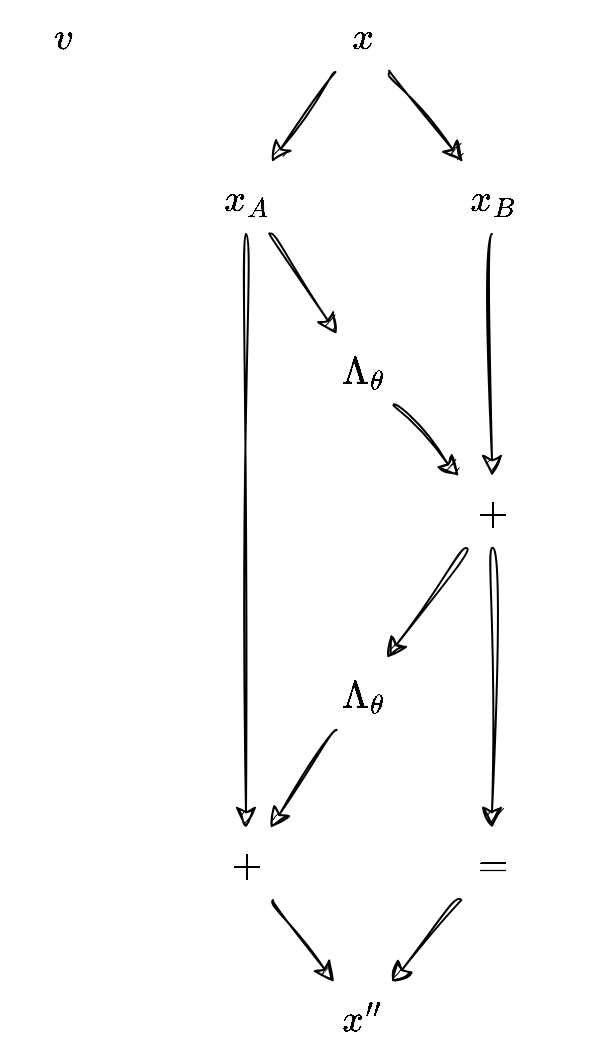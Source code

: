 <mxfile version="22.0.8" type="github">
  <diagram name="Page-1" id="N-ph5Ac-4gicPpuwLGdz">
    <mxGraphModel dx="1087" dy="804" grid="0" gridSize="10" guides="1" tooltips="1" connect="1" arrows="1" fold="1" page="0" pageScale="1" pageWidth="850" pageHeight="1100" math="1" shadow="0">
      <root>
        <mxCell id="0" />
        <mxCell id="1" parent="0" />
        <mxCell id="hT-kTI_gYKS62btYlZhu-3" value="\(v\)" style="text;html=1;align=center;verticalAlign=middle;resizable=0;points=[];autosize=1;strokeColor=none;fillColor=none;fontSize=20;fontFamily=Architects Daughter;" vertex="1" parent="1">
          <mxGeometry x="74" y="35" width="61" height="36" as="geometry" />
        </mxCell>
        <mxCell id="hT-kTI_gYKS62btYlZhu-10" style="edgeStyle=none;curved=1;rounded=0;sketch=1;hachureGap=4;jiggle=2;curveFitting=1;orthogonalLoop=1;jettySize=auto;html=1;fontFamily=Architects Daughter;fontSource=https%3A%2F%2Ffonts.googleapis.com%2Fcss%3Ffamily%3DArchitects%2BDaughter;fontSize=16;startSize=8;endSize=8;" edge="1" parent="1" source="hT-kTI_gYKS62btYlZhu-4" target="hT-kTI_gYKS62btYlZhu-5">
          <mxGeometry relative="1" as="geometry" />
        </mxCell>
        <mxCell id="hT-kTI_gYKS62btYlZhu-11" style="edgeStyle=none;curved=1;rounded=0;sketch=1;hachureGap=4;jiggle=2;curveFitting=1;orthogonalLoop=1;jettySize=auto;html=1;fontFamily=Architects Daughter;fontSource=https%3A%2F%2Ffonts.googleapis.com%2Fcss%3Ffamily%3DArchitects%2BDaughter;fontSize=16;startSize=8;endSize=8;" edge="1" parent="1" source="hT-kTI_gYKS62btYlZhu-4" target="hT-kTI_gYKS62btYlZhu-6">
          <mxGeometry relative="1" as="geometry" />
        </mxCell>
        <mxCell id="hT-kTI_gYKS62btYlZhu-4" value="\(x\)" style="text;html=1;align=center;verticalAlign=middle;resizable=0;points=[];autosize=1;strokeColor=none;fillColor=none;fontSize=20;fontFamily=Architects Daughter;" vertex="1" parent="1">
          <mxGeometry x="224.5" y="35" width="60" height="36" as="geometry" />
        </mxCell>
        <mxCell id="hT-kTI_gYKS62btYlZhu-12" style="edgeStyle=none;curved=1;rounded=0;sketch=1;hachureGap=4;jiggle=2;curveFitting=1;orthogonalLoop=1;jettySize=auto;html=1;fontFamily=Architects Daughter;fontSource=https%3A%2F%2Ffonts.googleapis.com%2Fcss%3Ffamily%3DArchitects%2BDaughter;fontSize=16;startSize=8;endSize=8;" edge="1" parent="1" source="hT-kTI_gYKS62btYlZhu-5" target="hT-kTI_gYKS62btYlZhu-7">
          <mxGeometry relative="1" as="geometry" />
        </mxCell>
        <mxCell id="hT-kTI_gYKS62btYlZhu-21" style="edgeStyle=none;curved=1;rounded=0;sketch=1;hachureGap=4;jiggle=2;curveFitting=1;orthogonalLoop=1;jettySize=auto;html=1;fontFamily=Architects Daughter;fontSource=https%3A%2F%2Ffonts.googleapis.com%2Fcss%3Ffamily%3DArchitects%2BDaughter;fontSize=16;startSize=8;endSize=8;" edge="1" parent="1" source="hT-kTI_gYKS62btYlZhu-5" target="hT-kTI_gYKS62btYlZhu-16">
          <mxGeometry relative="1" as="geometry" />
        </mxCell>
        <mxCell id="hT-kTI_gYKS62btYlZhu-5" value="\(x_{A}\)" style="text;html=1;align=center;verticalAlign=middle;resizable=0;points=[];autosize=1;strokeColor=none;fillColor=none;fontSize=20;fontFamily=Architects Daughter;flipV=1;" vertex="1" parent="1">
          <mxGeometry x="145" y="116" width="104" height="36" as="geometry" />
        </mxCell>
        <mxCell id="hT-kTI_gYKS62btYlZhu-20" style="edgeStyle=none;curved=1;rounded=0;sketch=1;hachureGap=4;jiggle=2;curveFitting=1;orthogonalLoop=1;jettySize=auto;html=1;fontFamily=Architects Daughter;fontSource=https%3A%2F%2Ffonts.googleapis.com%2Fcss%3Ffamily%3DArchitects%2BDaughter;fontSize=16;startSize=8;endSize=8;" edge="1" parent="1" source="hT-kTI_gYKS62btYlZhu-6" target="hT-kTI_gYKS62btYlZhu-13">
          <mxGeometry relative="1" as="geometry" />
        </mxCell>
        <mxCell id="hT-kTI_gYKS62btYlZhu-6" value="\(x_{B}\)" style="text;html=1;align=center;verticalAlign=middle;resizable=0;points=[];autosize=1;strokeColor=none;fillColor=none;fontSize=20;fontFamily=Architects Daughter;flipV=0;" vertex="1" parent="1">
          <mxGeometry x="267.5" y="116" width="105" height="36" as="geometry" />
        </mxCell>
        <mxCell id="hT-kTI_gYKS62btYlZhu-14" style="edgeStyle=none;curved=1;rounded=0;sketch=1;hachureGap=4;jiggle=2;curveFitting=1;orthogonalLoop=1;jettySize=auto;html=1;fontFamily=Architects Daughter;fontSource=https%3A%2F%2Ffonts.googleapis.com%2Fcss%3Ffamily%3DArchitects%2BDaughter;fontSize=16;startSize=8;endSize=8;" edge="1" parent="1" source="hT-kTI_gYKS62btYlZhu-7" target="hT-kTI_gYKS62btYlZhu-13">
          <mxGeometry relative="1" as="geometry" />
        </mxCell>
        <mxCell id="hT-kTI_gYKS62btYlZhu-7" value="\(\Lambda_{\theta}\)" style="text;html=1;align=center;verticalAlign=middle;resizable=0;points=[];autosize=1;strokeColor=none;fillColor=none;fontSize=20;fontFamily=Architects Daughter;flipV=1;" vertex="1" parent="1">
          <mxGeometry x="144.5" y="202" width="220" height="36" as="geometry" />
        </mxCell>
        <mxCell id="hT-kTI_gYKS62btYlZhu-17" style="edgeStyle=none;curved=1;rounded=0;sketch=1;hachureGap=4;jiggle=2;curveFitting=1;orthogonalLoop=1;jettySize=auto;html=1;fontFamily=Architects Daughter;fontSource=https%3A%2F%2Ffonts.googleapis.com%2Fcss%3Ffamily%3DArchitects%2BDaughter;fontSize=16;startSize=8;endSize=8;" edge="1" parent="1" source="hT-kTI_gYKS62btYlZhu-8" target="hT-kTI_gYKS62btYlZhu-16">
          <mxGeometry relative="1" as="geometry" />
        </mxCell>
        <mxCell id="hT-kTI_gYKS62btYlZhu-8" value="\(\Lambda_{\theta}\)" style="text;html=1;align=center;verticalAlign=middle;resizable=0;points=[];autosize=1;strokeColor=none;fillColor=none;fontSize=20;fontFamily=Architects Daughter;flipV=1;" vertex="1" parent="1">
          <mxGeometry x="144.5" y="364" width="220" height="36" as="geometry" />
        </mxCell>
        <mxCell id="hT-kTI_gYKS62btYlZhu-15" style="edgeStyle=none;curved=1;rounded=0;sketch=1;hachureGap=4;jiggle=2;curveFitting=1;orthogonalLoop=1;jettySize=auto;html=1;fontFamily=Architects Daughter;fontSource=https%3A%2F%2Ffonts.googleapis.com%2Fcss%3Ffamily%3DArchitects%2BDaughter;fontSize=16;startSize=8;endSize=8;" edge="1" parent="1" source="hT-kTI_gYKS62btYlZhu-13" target="hT-kTI_gYKS62btYlZhu-8">
          <mxGeometry relative="1" as="geometry" />
        </mxCell>
        <mxCell id="hT-kTI_gYKS62btYlZhu-19" style="edgeStyle=none;curved=1;rounded=0;sketch=1;hachureGap=4;jiggle=2;curveFitting=1;orthogonalLoop=1;jettySize=auto;html=1;fontFamily=Architects Daughter;fontSource=https%3A%2F%2Ffonts.googleapis.com%2Fcss%3Ffamily%3DArchitects%2BDaughter;fontSize=16;startSize=8;endSize=8;" edge="1" parent="1" source="hT-kTI_gYKS62btYlZhu-13" target="hT-kTI_gYKS62btYlZhu-18">
          <mxGeometry relative="1" as="geometry" />
        </mxCell>
        <mxCell id="hT-kTI_gYKS62btYlZhu-13" value="\(+\)" style="text;html=1;align=center;verticalAlign=middle;resizable=0;points=[];autosize=1;strokeColor=none;fillColor=none;fontSize=20;fontFamily=Architects Daughter;flipV=1;" vertex="1" parent="1">
          <mxGeometry x="289" y="273" width="62" height="36" as="geometry" />
        </mxCell>
        <mxCell id="hT-kTI_gYKS62btYlZhu-23" style="edgeStyle=none;curved=1;rounded=0;sketch=1;hachureGap=4;jiggle=2;curveFitting=1;orthogonalLoop=1;jettySize=auto;html=1;fontFamily=Architects Daughter;fontSource=https%3A%2F%2Ffonts.googleapis.com%2Fcss%3Ffamily%3DArchitects%2BDaughter;fontSize=16;startSize=8;endSize=8;" edge="1" parent="1" source="hT-kTI_gYKS62btYlZhu-16" target="hT-kTI_gYKS62btYlZhu-22">
          <mxGeometry relative="1" as="geometry" />
        </mxCell>
        <mxCell id="hT-kTI_gYKS62btYlZhu-16" value="\(+\)" style="text;html=1;align=center;verticalAlign=middle;resizable=0;points=[];autosize=1;strokeColor=none;fillColor=none;fontSize=20;fontFamily=Architects Daughter;flipV=1;" vertex="1" parent="1">
          <mxGeometry x="166" y="449" width="62" height="36" as="geometry" />
        </mxCell>
        <mxCell id="hT-kTI_gYKS62btYlZhu-24" style="edgeStyle=none;curved=1;rounded=0;sketch=1;hachureGap=4;jiggle=2;curveFitting=1;orthogonalLoop=1;jettySize=auto;html=1;fontFamily=Architects Daughter;fontSource=https%3A%2F%2Ffonts.googleapis.com%2Fcss%3Ffamily%3DArchitects%2BDaughter;fontSize=16;startSize=8;endSize=8;" edge="1" parent="1" source="hT-kTI_gYKS62btYlZhu-18" target="hT-kTI_gYKS62btYlZhu-22">
          <mxGeometry relative="1" as="geometry" />
        </mxCell>
        <mxCell id="hT-kTI_gYKS62btYlZhu-18" value="\(=\)" style="text;html=1;align=center;verticalAlign=middle;resizable=0;points=[];autosize=1;strokeColor=none;fillColor=none;fontSize=20;fontFamily=Architects Daughter;flipV=0;" vertex="1" parent="1">
          <mxGeometry x="289.5" y="449" width="61" height="36" as="geometry" />
        </mxCell>
        <mxCell id="hT-kTI_gYKS62btYlZhu-22" value="\(x&#39;&#39;\)" style="text;html=1;align=center;verticalAlign=middle;resizable=0;points=[];autosize=1;strokeColor=none;fillColor=none;fontSize=20;fontFamily=Architects Daughter;" vertex="1" parent="1">
          <mxGeometry x="221" y="526" width="67" height="36" as="geometry" />
        </mxCell>
      </root>
    </mxGraphModel>
  </diagram>
</mxfile>
